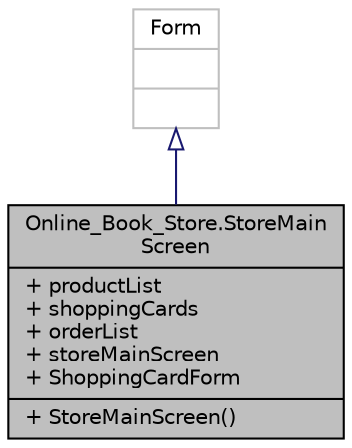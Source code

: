 digraph "Online_Book_Store.StoreMainScreen"
{
 // LATEX_PDF_SIZE
  edge [fontname="Helvetica",fontsize="10",labelfontname="Helvetica",labelfontsize="10"];
  node [fontname="Helvetica",fontsize="10",shape=record];
  Node1 [label="{Online_Book_Store.StoreMain\lScreen\n|+ productList\l+ shoppingCards\l+ orderList\l+ storeMainScreen\l+ ShoppingCardForm\l|+ StoreMainScreen()\l}",height=0.2,width=0.4,color="black", fillcolor="grey75", style="filled", fontcolor="black",tooltip="This file includes order operations."];
  Node2 -> Node1 [dir="back",color="midnightblue",fontsize="10",style="solid",arrowtail="onormal",fontname="Helvetica"];
  Node2 [label="{Form\n||}",height=0.2,width=0.4,color="grey75", fillcolor="white", style="filled",tooltip=" "];
}
